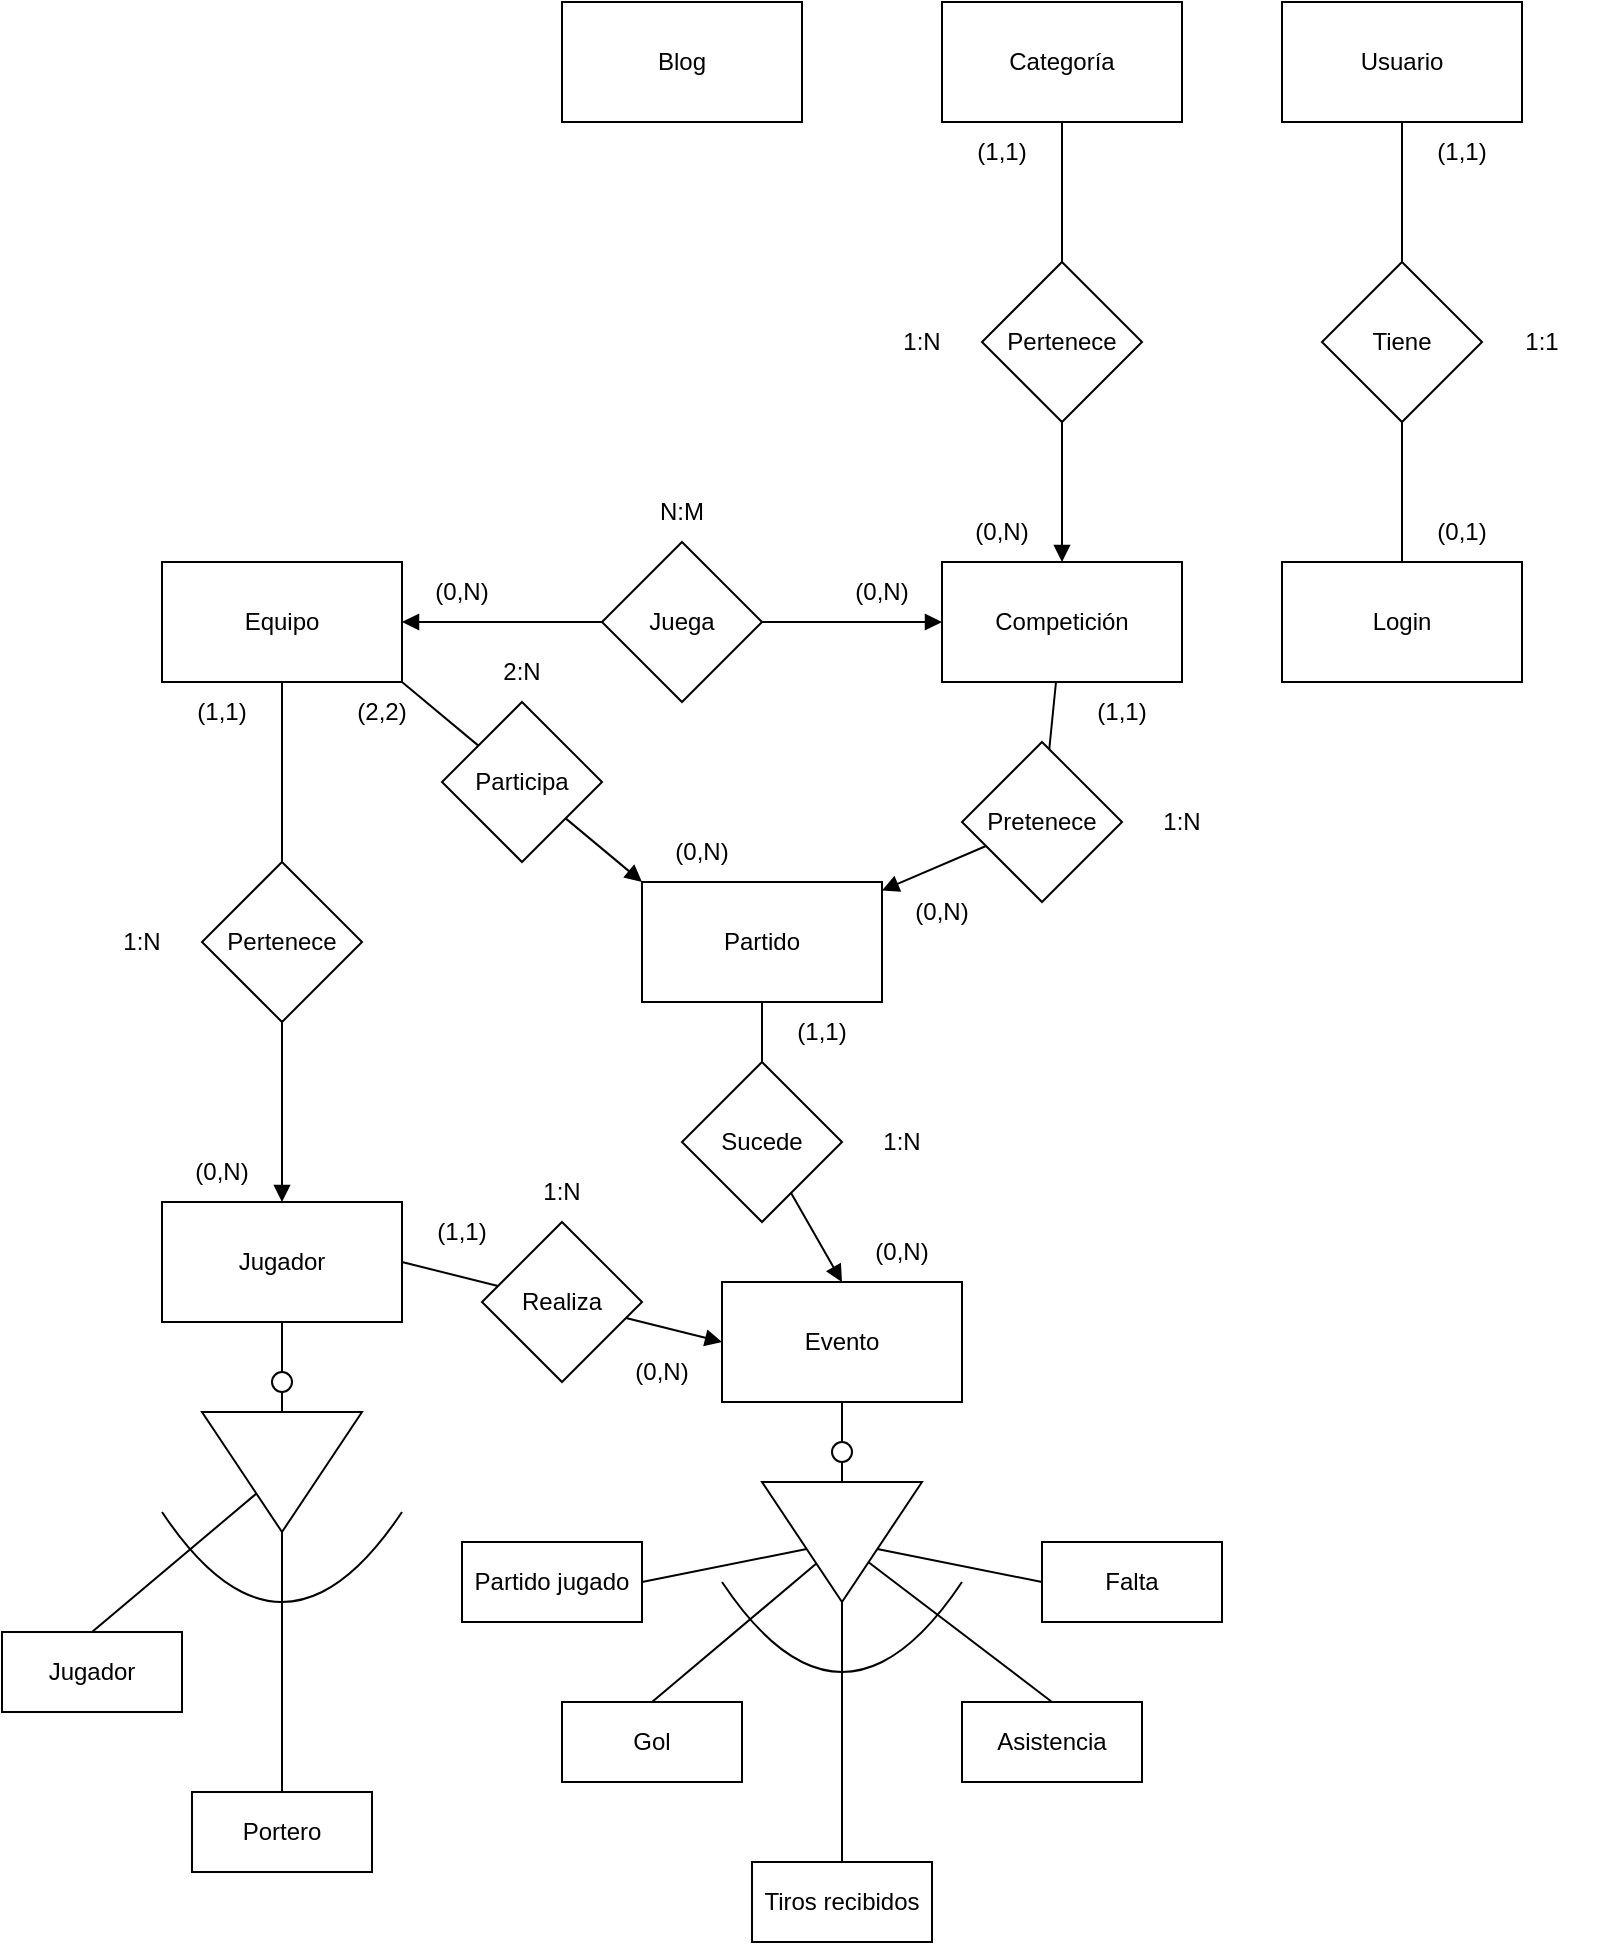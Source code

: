 <mxfile version="24.2.5" type="device">
  <diagram name="Página-1" id="j-1pnS493eY_yhCtEa2N">
    <mxGraphModel dx="1105" dy="763" grid="1" gridSize="10" guides="1" tooltips="1" connect="1" arrows="1" fold="1" page="1" pageScale="1" pageWidth="827" pageHeight="1169" math="0" shadow="0">
      <root>
        <mxCell id="0" />
        <mxCell id="1" parent="0" />
        <mxCell id="wSDQtvBfADdk8U0GYepo-1" value="Competición" style="rounded=0;whiteSpace=wrap;html=1;" parent="1" vertex="1">
          <mxGeometry x="470" y="430" width="120" height="60" as="geometry" />
        </mxCell>
        <mxCell id="wSDQtvBfADdk8U0GYepo-2" value="Categoría" style="rounded=0;whiteSpace=wrap;html=1;" parent="1" vertex="1">
          <mxGeometry x="470" y="150" width="120" height="60" as="geometry" />
        </mxCell>
        <mxCell id="wSDQtvBfADdk8U0GYepo-3" value="Equipo" style="rounded=0;whiteSpace=wrap;html=1;" parent="1" vertex="1">
          <mxGeometry x="80" y="430" width="120" height="60" as="geometry" />
        </mxCell>
        <mxCell id="hrHKTmsS5Yv_HYCeBBAL-15" style="edgeStyle=orthogonalEdgeStyle;rounded=0;orthogonalLoop=1;jettySize=auto;html=1;endArrow=none;endFill=0;" parent="1" source="wSDQtvBfADdk8U0GYepo-4" target="hrHKTmsS5Yv_HYCeBBAL-2" edge="1">
          <mxGeometry relative="1" as="geometry" />
        </mxCell>
        <mxCell id="wSDQtvBfADdk8U0GYepo-4" value="&lt;div&gt;Jugador&lt;/div&gt;" style="rounded=0;whiteSpace=wrap;html=1;" parent="1" vertex="1">
          <mxGeometry x="80" y="750" width="120" height="60" as="geometry" />
        </mxCell>
        <mxCell id="wSDQtvBfADdk8U0GYepo-5" value="&lt;div&gt;Partido&lt;/div&gt;" style="rounded=0;whiteSpace=wrap;html=1;" parent="1" vertex="1">
          <mxGeometry x="320" y="590" width="120" height="60" as="geometry" />
        </mxCell>
        <mxCell id="wSDQtvBfADdk8U0GYepo-6" value="Evento" style="rounded=0;whiteSpace=wrap;html=1;" parent="1" vertex="1">
          <mxGeometry x="360" y="790" width="120" height="60" as="geometry" />
        </mxCell>
        <mxCell id="wSDQtvBfADdk8U0GYepo-7" value="Blog" style="rounded=0;whiteSpace=wrap;html=1;" parent="1" vertex="1">
          <mxGeometry x="280" y="150" width="120" height="60" as="geometry" />
        </mxCell>
        <mxCell id="wSDQtvBfADdk8U0GYepo-8" value="Usuario" style="rounded=0;whiteSpace=wrap;html=1;" parent="1" vertex="1">
          <mxGeometry x="640" y="150" width="120" height="60" as="geometry" />
        </mxCell>
        <mxCell id="wSDQtvBfADdk8U0GYepo-9" value="Pertenece" style="rhombus;whiteSpace=wrap;html=1;" parent="1" vertex="1">
          <mxGeometry x="490" y="280" width="80" height="80" as="geometry" />
        </mxCell>
        <mxCell id="wSDQtvBfADdk8U0GYepo-11" value="Juega" style="rhombus;whiteSpace=wrap;html=1;" parent="1" vertex="1">
          <mxGeometry x="300" y="420" width="80" height="80" as="geometry" />
        </mxCell>
        <mxCell id="wSDQtvBfADdk8U0GYepo-12" value="" style="endArrow=none;html=1;rounded=0;endFill=0;" parent="1" source="wSDQtvBfADdk8U0GYepo-9" target="wSDQtvBfADdk8U0GYepo-2" edge="1">
          <mxGeometry width="50" height="50" relative="1" as="geometry">
            <mxPoint x="390" y="430" as="sourcePoint" />
            <mxPoint x="190" y="200" as="targetPoint" />
          </mxGeometry>
        </mxCell>
        <mxCell id="wSDQtvBfADdk8U0GYepo-15" value="" style="endArrow=block;html=1;rounded=0;endFill=1;" parent="1" source="wSDQtvBfADdk8U0GYepo-9" target="wSDQtvBfADdk8U0GYepo-1" edge="1">
          <mxGeometry width="50" height="50" relative="1" as="geometry">
            <mxPoint x="270" y="140" as="sourcePoint" />
            <mxPoint x="440" y="380" as="targetPoint" />
          </mxGeometry>
        </mxCell>
        <mxCell id="wSDQtvBfADdk8U0GYepo-16" value="" style="endArrow=block;html=1;rounded=0;endFill=1;" parent="1" source="wSDQtvBfADdk8U0GYepo-11" target="wSDQtvBfADdk8U0GYepo-1" edge="1">
          <mxGeometry width="50" height="50" relative="1" as="geometry">
            <mxPoint x="390" y="430" as="sourcePoint" />
            <mxPoint x="440" y="380" as="targetPoint" />
          </mxGeometry>
        </mxCell>
        <mxCell id="wSDQtvBfADdk8U0GYepo-17" value="" style="endArrow=block;html=1;rounded=0;endFill=1;" parent="1" source="wSDQtvBfADdk8U0GYepo-11" target="wSDQtvBfADdk8U0GYepo-3" edge="1">
          <mxGeometry width="50" height="50" relative="1" as="geometry">
            <mxPoint x="390" y="430" as="sourcePoint" />
            <mxPoint x="440" y="380" as="targetPoint" />
          </mxGeometry>
        </mxCell>
        <mxCell id="wSDQtvBfADdk8U0GYepo-19" value="1:N" style="text;html=1;align=center;verticalAlign=middle;whiteSpace=wrap;rounded=0;" parent="1" vertex="1">
          <mxGeometry x="430" y="305" width="60" height="30" as="geometry" />
        </mxCell>
        <mxCell id="wSDQtvBfADdk8U0GYepo-20" value="&lt;div&gt;N:M&lt;/div&gt;" style="text;html=1;align=center;verticalAlign=middle;whiteSpace=wrap;rounded=0;" parent="1" vertex="1">
          <mxGeometry x="310" y="390" width="60" height="30" as="geometry" />
        </mxCell>
        <mxCell id="wSDQtvBfADdk8U0GYepo-21" value="Pertenece" style="rhombus;whiteSpace=wrap;html=1;" parent="1" vertex="1">
          <mxGeometry x="100" y="580" width="80" height="80" as="geometry" />
        </mxCell>
        <mxCell id="wSDQtvBfADdk8U0GYepo-22" value="" style="endArrow=block;html=1;rounded=0;entryX=0.5;entryY=0;entryDx=0;entryDy=0;endFill=1;" parent="1" source="wSDQtvBfADdk8U0GYepo-21" target="wSDQtvBfADdk8U0GYepo-4" edge="1">
          <mxGeometry width="50" height="50" relative="1" as="geometry">
            <mxPoint x="390" y="610" as="sourcePoint" />
            <mxPoint x="440" y="560" as="targetPoint" />
          </mxGeometry>
        </mxCell>
        <mxCell id="wSDQtvBfADdk8U0GYepo-23" value="" style="endArrow=none;html=1;rounded=0;entryX=0.5;entryY=1;entryDx=0;entryDy=0;" parent="1" source="wSDQtvBfADdk8U0GYepo-21" target="wSDQtvBfADdk8U0GYepo-3" edge="1">
          <mxGeometry width="50" height="50" relative="1" as="geometry">
            <mxPoint x="390" y="610" as="sourcePoint" />
            <mxPoint x="440" y="560" as="targetPoint" />
          </mxGeometry>
        </mxCell>
        <mxCell id="wSDQtvBfADdk8U0GYepo-24" value="1:N" style="text;html=1;align=center;verticalAlign=middle;whiteSpace=wrap;rounded=0;" parent="1" vertex="1">
          <mxGeometry x="40" y="605" width="60" height="30" as="geometry" />
        </mxCell>
        <mxCell id="wSDQtvBfADdk8U0GYepo-25" value="Participa" style="rhombus;whiteSpace=wrap;html=1;" parent="1" vertex="1">
          <mxGeometry x="220" y="500" width="80" height="80" as="geometry" />
        </mxCell>
        <mxCell id="wSDQtvBfADdk8U0GYepo-26" value="" style="endArrow=block;html=1;rounded=0;entryX=0;entryY=0;entryDx=0;entryDy=0;endFill=1;" parent="1" source="wSDQtvBfADdk8U0GYepo-25" target="wSDQtvBfADdk8U0GYepo-5" edge="1">
          <mxGeometry width="50" height="50" relative="1" as="geometry">
            <mxPoint x="390" y="560" as="sourcePoint" />
            <mxPoint x="440" y="510" as="targetPoint" />
          </mxGeometry>
        </mxCell>
        <mxCell id="wSDQtvBfADdk8U0GYepo-27" value="" style="endArrow=none;html=1;rounded=0;entryX=1;entryY=1;entryDx=0;entryDy=0;endFill=0;" parent="1" source="wSDQtvBfADdk8U0GYepo-25" target="wSDQtvBfADdk8U0GYepo-3" edge="1">
          <mxGeometry width="50" height="50" relative="1" as="geometry">
            <mxPoint x="350" y="520" as="sourcePoint" />
            <mxPoint x="400" y="470" as="targetPoint" />
          </mxGeometry>
        </mxCell>
        <mxCell id="wSDQtvBfADdk8U0GYepo-28" value="2:N" style="text;html=1;align=center;verticalAlign=middle;whiteSpace=wrap;rounded=0;" parent="1" vertex="1">
          <mxGeometry x="230" y="470" width="60" height="30" as="geometry" />
        </mxCell>
        <mxCell id="wSDQtvBfADdk8U0GYepo-33" value="Sucede" style="rhombus;whiteSpace=wrap;html=1;" parent="1" vertex="1">
          <mxGeometry x="340" y="680" width="80" height="80" as="geometry" />
        </mxCell>
        <mxCell id="wSDQtvBfADdk8U0GYepo-34" value="Realiza" style="rhombus;whiteSpace=wrap;html=1;" parent="1" vertex="1">
          <mxGeometry x="240" y="760" width="80" height="80" as="geometry" />
        </mxCell>
        <mxCell id="wSDQtvBfADdk8U0GYepo-35" value="" style="endArrow=block;html=1;rounded=0;entryX=0;entryY=0.5;entryDx=0;entryDy=0;endFill=1;" parent="1" source="wSDQtvBfADdk8U0GYepo-34" target="wSDQtvBfADdk8U0GYepo-6" edge="1">
          <mxGeometry width="50" height="50" relative="1" as="geometry">
            <mxPoint x="390" y="560" as="sourcePoint" />
            <mxPoint x="440" y="510" as="targetPoint" />
          </mxGeometry>
        </mxCell>
        <mxCell id="wSDQtvBfADdk8U0GYepo-36" value="" style="endArrow=none;html=1;rounded=0;exitX=1;exitY=0.5;exitDx=0;exitDy=0;" parent="1" source="wSDQtvBfADdk8U0GYepo-4" target="wSDQtvBfADdk8U0GYepo-34" edge="1">
          <mxGeometry width="50" height="50" relative="1" as="geometry">
            <mxPoint x="390" y="560" as="sourcePoint" />
            <mxPoint x="440" y="510" as="targetPoint" />
          </mxGeometry>
        </mxCell>
        <mxCell id="wSDQtvBfADdk8U0GYepo-37" value="" style="endArrow=block;html=1;rounded=0;entryX=0.5;entryY=0;entryDx=0;entryDy=0;endFill=1;" parent="1" source="wSDQtvBfADdk8U0GYepo-33" target="wSDQtvBfADdk8U0GYepo-6" edge="1">
          <mxGeometry width="50" height="50" relative="1" as="geometry">
            <mxPoint x="390" y="560" as="sourcePoint" />
            <mxPoint x="440" y="510" as="targetPoint" />
          </mxGeometry>
        </mxCell>
        <mxCell id="wSDQtvBfADdk8U0GYepo-38" value="" style="endArrow=none;html=1;rounded=0;entryX=0.5;entryY=1;entryDx=0;entryDy=0;" parent="1" source="wSDQtvBfADdk8U0GYepo-33" target="wSDQtvBfADdk8U0GYepo-5" edge="1">
          <mxGeometry width="50" height="50" relative="1" as="geometry">
            <mxPoint x="390" y="560" as="sourcePoint" />
            <mxPoint x="440" y="510" as="targetPoint" />
          </mxGeometry>
        </mxCell>
        <mxCell id="caQ9n8z-qlvUyyJy2N5E-3" style="edgeStyle=orthogonalEdgeStyle;rounded=0;orthogonalLoop=1;jettySize=auto;html=1;endArrow=none;endFill=0;" parent="1" source="wSDQtvBfADdk8U0GYepo-39" target="caQ9n8z-qlvUyyJy2N5E-2" edge="1">
          <mxGeometry relative="1" as="geometry" />
        </mxCell>
        <mxCell id="wSDQtvBfADdk8U0GYepo-39" value="" style="triangle;whiteSpace=wrap;html=1;rotation=90;" parent="1" vertex="1">
          <mxGeometry x="390" y="880" width="60" height="80" as="geometry" />
        </mxCell>
        <mxCell id="wSDQtvBfADdk8U0GYepo-40" value="" style="endArrow=none;html=1;rounded=0;entryX=0;entryY=0.5;entryDx=0;entryDy=0;exitX=0.5;exitY=1;exitDx=0;exitDy=0;" parent="1" source="wSDQtvBfADdk8U0GYepo-43" target="wSDQtvBfADdk8U0GYepo-39" edge="1">
          <mxGeometry width="50" height="50" relative="1" as="geometry">
            <mxPoint x="390" y="790" as="sourcePoint" />
            <mxPoint x="440" y="740" as="targetPoint" />
          </mxGeometry>
        </mxCell>
        <mxCell id="wSDQtvBfADdk8U0GYepo-41" value="1:N" style="text;html=1;align=center;verticalAlign=middle;whiteSpace=wrap;rounded=0;" parent="1" vertex="1">
          <mxGeometry x="250" y="730" width="60" height="30" as="geometry" />
        </mxCell>
        <mxCell id="wSDQtvBfADdk8U0GYepo-42" value="1:N" style="text;html=1;align=center;verticalAlign=middle;whiteSpace=wrap;rounded=0;" parent="1" vertex="1">
          <mxGeometry x="420" y="705" width="60" height="30" as="geometry" />
        </mxCell>
        <mxCell id="wSDQtvBfADdk8U0GYepo-44" value="" style="endArrow=none;html=1;rounded=0;entryX=0.5;entryY=0;entryDx=0;entryDy=0;exitX=0.5;exitY=1;exitDx=0;exitDy=0;" parent="1" source="wSDQtvBfADdk8U0GYepo-6" target="wSDQtvBfADdk8U0GYepo-43" edge="1">
          <mxGeometry width="50" height="50" relative="1" as="geometry">
            <mxPoint x="420" y="850" as="sourcePoint" />
            <mxPoint x="420" y="890" as="targetPoint" />
          </mxGeometry>
        </mxCell>
        <mxCell id="wSDQtvBfADdk8U0GYepo-43" value="" style="ellipse;whiteSpace=wrap;html=1;aspect=fixed;" parent="1" vertex="1">
          <mxGeometry x="415" y="870" width="10" height="10" as="geometry" />
        </mxCell>
        <mxCell id="wSDQtvBfADdk8U0GYepo-45" value="Partido jugado" style="rounded=0;whiteSpace=wrap;html=1;" parent="1" vertex="1">
          <mxGeometry x="230" y="920" width="90" height="40" as="geometry" />
        </mxCell>
        <mxCell id="wSDQtvBfADdk8U0GYepo-46" value="Gol" style="rounded=0;whiteSpace=wrap;html=1;" parent="1" vertex="1">
          <mxGeometry x="280" y="1000" width="90" height="40" as="geometry" />
        </mxCell>
        <mxCell id="wSDQtvBfADdk8U0GYepo-47" value="Asistencia" style="rounded=0;whiteSpace=wrap;html=1;" parent="1" vertex="1">
          <mxGeometry x="480" y="1000" width="90" height="40" as="geometry" />
        </mxCell>
        <mxCell id="wSDQtvBfADdk8U0GYepo-48" value="Falta" style="rounded=0;whiteSpace=wrap;html=1;" parent="1" vertex="1">
          <mxGeometry x="520" y="920" width="90" height="40" as="geometry" />
        </mxCell>
        <mxCell id="wSDQtvBfADdk8U0GYepo-49" value="" style="curved=1;endArrow=none;html=1;rounded=0;endFill=0;" parent="1" edge="1">
          <mxGeometry width="50" height="50" relative="1" as="geometry">
            <mxPoint x="360" y="940" as="sourcePoint" />
            <mxPoint x="480" y="940" as="targetPoint" />
            <Array as="points">
              <mxPoint x="380" y="970" />
              <mxPoint x="420" y="990" />
              <mxPoint x="460" y="970" />
            </Array>
          </mxGeometry>
        </mxCell>
        <mxCell id="wSDQtvBfADdk8U0GYepo-50" value="" style="endArrow=none;html=1;rounded=0;exitX=1;exitY=0.5;exitDx=0;exitDy=0;" parent="1" source="wSDQtvBfADdk8U0GYepo-45" target="wSDQtvBfADdk8U0GYepo-39" edge="1">
          <mxGeometry width="50" height="50" relative="1" as="geometry">
            <mxPoint x="390" y="990" as="sourcePoint" />
            <mxPoint x="380" y="960" as="targetPoint" />
          </mxGeometry>
        </mxCell>
        <mxCell id="wSDQtvBfADdk8U0GYepo-51" value="" style="endArrow=none;html=1;rounded=0;exitX=0.5;exitY=0;exitDx=0;exitDy=0;" parent="1" source="wSDQtvBfADdk8U0GYepo-46" target="wSDQtvBfADdk8U0GYepo-39" edge="1">
          <mxGeometry width="50" height="50" relative="1" as="geometry">
            <mxPoint x="390" y="990" as="sourcePoint" />
            <mxPoint x="400" y="980" as="targetPoint" />
          </mxGeometry>
        </mxCell>
        <mxCell id="wSDQtvBfADdk8U0GYepo-52" value="" style="endArrow=none;html=1;rounded=0;exitX=0.5;exitY=0;exitDx=0;exitDy=0;" parent="1" source="wSDQtvBfADdk8U0GYepo-47" target="wSDQtvBfADdk8U0GYepo-39" edge="1">
          <mxGeometry width="50" height="50" relative="1" as="geometry">
            <mxPoint x="390" y="990" as="sourcePoint" />
            <mxPoint x="440" y="940" as="targetPoint" />
          </mxGeometry>
        </mxCell>
        <mxCell id="wSDQtvBfADdk8U0GYepo-53" value="" style="endArrow=none;html=1;rounded=0;exitX=0;exitY=0.5;exitDx=0;exitDy=0;" parent="1" source="wSDQtvBfADdk8U0GYepo-48" target="wSDQtvBfADdk8U0GYepo-39" edge="1">
          <mxGeometry width="50" height="50" relative="1" as="geometry">
            <mxPoint x="390" y="990" as="sourcePoint" />
            <mxPoint x="440" y="940" as="targetPoint" />
          </mxGeometry>
        </mxCell>
        <mxCell id="dUr470J6VGF9MnCjgmfV-1" value="(0,N)" style="text;html=1;align=center;verticalAlign=middle;whiteSpace=wrap;rounded=0;" parent="1" vertex="1">
          <mxGeometry x="410" y="430" width="60" height="30" as="geometry" />
        </mxCell>
        <mxCell id="dUr470J6VGF9MnCjgmfV-2" value="(0,N)" style="text;html=1;align=center;verticalAlign=middle;whiteSpace=wrap;rounded=0;" parent="1" vertex="1">
          <mxGeometry x="200" y="430" width="60" height="30" as="geometry" />
        </mxCell>
        <mxCell id="dUr470J6VGF9MnCjgmfV-3" value="(0,N)" style="text;html=1;align=center;verticalAlign=middle;whiteSpace=wrap;rounded=0;" parent="1" vertex="1">
          <mxGeometry x="470" y="400" width="60" height="30" as="geometry" />
        </mxCell>
        <mxCell id="dUr470J6VGF9MnCjgmfV-4" value="(1,1)" style="text;html=1;align=center;verticalAlign=middle;whiteSpace=wrap;rounded=0;" parent="1" vertex="1">
          <mxGeometry x="470" y="210" width="60" height="30" as="geometry" />
        </mxCell>
        <mxCell id="QA7hFUOrK3iCmuoIGJAD-3" value="(0,N)" style="text;html=1;align=center;verticalAlign=middle;whiteSpace=wrap;rounded=0;" parent="1" vertex="1">
          <mxGeometry x="80" y="720" width="60" height="30" as="geometry" />
        </mxCell>
        <mxCell id="QA7hFUOrK3iCmuoIGJAD-4" value="(0,N)" style="text;html=1;align=center;verticalAlign=middle;whiteSpace=wrap;rounded=0;" parent="1" vertex="1">
          <mxGeometry x="300" y="820" width="60" height="30" as="geometry" />
        </mxCell>
        <mxCell id="QA7hFUOrK3iCmuoIGJAD-5" value="(0,N)" style="text;html=1;align=center;verticalAlign=middle;whiteSpace=wrap;rounded=0;" parent="1" vertex="1">
          <mxGeometry x="420" y="760" width="60" height="30" as="geometry" />
        </mxCell>
        <mxCell id="QA7hFUOrK3iCmuoIGJAD-6" value="(0,N)" style="text;html=1;align=center;verticalAlign=middle;whiteSpace=wrap;rounded=0;" parent="1" vertex="1">
          <mxGeometry x="320" y="560" width="60" height="30" as="geometry" />
        </mxCell>
        <mxCell id="QA7hFUOrK3iCmuoIGJAD-7" value="(1,1)" style="text;html=1;align=center;verticalAlign=middle;whiteSpace=wrap;rounded=0;" parent="1" vertex="1">
          <mxGeometry x="80" y="490" width="60" height="30" as="geometry" />
        </mxCell>
        <mxCell id="QA7hFUOrK3iCmuoIGJAD-8" value="(2,2)" style="text;html=1;align=center;verticalAlign=middle;whiteSpace=wrap;rounded=0;" parent="1" vertex="1">
          <mxGeometry x="160" y="490" width="60" height="30" as="geometry" />
        </mxCell>
        <mxCell id="QA7hFUOrK3iCmuoIGJAD-9" value="(1,1)" style="text;html=1;align=center;verticalAlign=middle;whiteSpace=wrap;rounded=0;" parent="1" vertex="1">
          <mxGeometry x="200" y="750" width="60" height="30" as="geometry" />
        </mxCell>
        <mxCell id="QA7hFUOrK3iCmuoIGJAD-10" value="(1,1)" style="text;html=1;align=center;verticalAlign=middle;whiteSpace=wrap;rounded=0;" parent="1" vertex="1">
          <mxGeometry x="380" y="650" width="60" height="30" as="geometry" />
        </mxCell>
        <mxCell id="caQ9n8z-qlvUyyJy2N5E-2" value="Tiros recibidos" style="rounded=0;whiteSpace=wrap;html=1;" parent="1" vertex="1">
          <mxGeometry x="375" y="1080" width="90" height="40" as="geometry" />
        </mxCell>
        <mxCell id="hrHKTmsS5Yv_HYCeBBAL-1" style="edgeStyle=orthogonalEdgeStyle;rounded=0;orthogonalLoop=1;jettySize=auto;html=1;endArrow=none;endFill=0;" parent="1" source="hrHKTmsS5Yv_HYCeBBAL-2" target="hrHKTmsS5Yv_HYCeBBAL-14" edge="1">
          <mxGeometry relative="1" as="geometry" />
        </mxCell>
        <mxCell id="hrHKTmsS5Yv_HYCeBBAL-2" value="" style="triangle;whiteSpace=wrap;html=1;rotation=90;" parent="1" vertex="1">
          <mxGeometry x="110" y="845" width="60" height="80" as="geometry" />
        </mxCell>
        <mxCell id="hrHKTmsS5Yv_HYCeBBAL-3" value="" style="endArrow=none;html=1;rounded=0;entryX=0;entryY=0.5;entryDx=0;entryDy=0;exitX=0.5;exitY=1;exitDx=0;exitDy=0;" parent="1" source="hrHKTmsS5Yv_HYCeBBAL-4" target="hrHKTmsS5Yv_HYCeBBAL-2" edge="1">
          <mxGeometry width="50" height="50" relative="1" as="geometry">
            <mxPoint x="110" y="755" as="sourcePoint" />
            <mxPoint x="160" y="705" as="targetPoint" />
          </mxGeometry>
        </mxCell>
        <mxCell id="hrHKTmsS5Yv_HYCeBBAL-4" value="" style="ellipse;whiteSpace=wrap;html=1;aspect=fixed;" parent="1" vertex="1">
          <mxGeometry x="135" y="835" width="10" height="10" as="geometry" />
        </mxCell>
        <mxCell id="hrHKTmsS5Yv_HYCeBBAL-6" value="Jugador" style="rounded=0;whiteSpace=wrap;html=1;" parent="1" vertex="1">
          <mxGeometry y="965" width="90" height="40" as="geometry" />
        </mxCell>
        <mxCell id="hrHKTmsS5Yv_HYCeBBAL-9" value="" style="curved=1;endArrow=none;html=1;rounded=0;endFill=0;" parent="1" edge="1">
          <mxGeometry width="50" height="50" relative="1" as="geometry">
            <mxPoint x="80" y="905" as="sourcePoint" />
            <mxPoint x="200" y="905" as="targetPoint" />
            <Array as="points">
              <mxPoint x="100" y="935" />
              <mxPoint x="140" y="955" />
              <mxPoint x="180" y="935" />
            </Array>
          </mxGeometry>
        </mxCell>
        <mxCell id="hrHKTmsS5Yv_HYCeBBAL-11" value="" style="endArrow=none;html=1;rounded=0;exitX=0.5;exitY=0;exitDx=0;exitDy=0;" parent="1" source="hrHKTmsS5Yv_HYCeBBAL-6" target="hrHKTmsS5Yv_HYCeBBAL-2" edge="1">
          <mxGeometry width="50" height="50" relative="1" as="geometry">
            <mxPoint x="110" y="955" as="sourcePoint" />
            <mxPoint x="120" y="945" as="targetPoint" />
          </mxGeometry>
        </mxCell>
        <mxCell id="hrHKTmsS5Yv_HYCeBBAL-14" value="Portero" style="rounded=0;whiteSpace=wrap;html=1;" parent="1" vertex="1">
          <mxGeometry x="95" y="1045" width="90" height="40" as="geometry" />
        </mxCell>
        <mxCell id="jYoymy150psHEMcE4IPV-3" value="Pretenece" style="rhombus;whiteSpace=wrap;html=1;" parent="1" vertex="1">
          <mxGeometry x="480" y="520" width="80" height="80" as="geometry" />
        </mxCell>
        <mxCell id="jYoymy150psHEMcE4IPV-4" value="" style="endArrow=none;html=1;rounded=0;endFill=0;" parent="1" source="jYoymy150psHEMcE4IPV-3" target="wSDQtvBfADdk8U0GYepo-1" edge="1">
          <mxGeometry width="50" height="50" relative="1" as="geometry">
            <mxPoint x="330" y="530" as="sourcePoint" />
            <mxPoint x="380" y="480" as="targetPoint" />
          </mxGeometry>
        </mxCell>
        <mxCell id="jYoymy150psHEMcE4IPV-5" value="" style="endArrow=none;html=1;rounded=0;startArrow=block;startFill=1;" parent="1" source="wSDQtvBfADdk8U0GYepo-5" target="jYoymy150psHEMcE4IPV-3" edge="1">
          <mxGeometry width="50" height="50" relative="1" as="geometry">
            <mxPoint x="330" y="530" as="sourcePoint" />
            <mxPoint x="380" y="480" as="targetPoint" />
          </mxGeometry>
        </mxCell>
        <mxCell id="jYoymy150psHEMcE4IPV-6" value="(0,N)" style="text;html=1;align=center;verticalAlign=middle;whiteSpace=wrap;rounded=0;" parent="1" vertex="1">
          <mxGeometry x="440" y="590" width="60" height="30" as="geometry" />
        </mxCell>
        <mxCell id="jYoymy150psHEMcE4IPV-7" value="(1,1)" style="text;html=1;align=center;verticalAlign=middle;whiteSpace=wrap;rounded=0;" parent="1" vertex="1">
          <mxGeometry x="530" y="490" width="60" height="30" as="geometry" />
        </mxCell>
        <mxCell id="jYoymy150psHEMcE4IPV-8" value="1:N" style="text;html=1;align=center;verticalAlign=middle;whiteSpace=wrap;rounded=0;" parent="1" vertex="1">
          <mxGeometry x="560" y="545" width="60" height="30" as="geometry" />
        </mxCell>
        <mxCell id="jYoymy150psHEMcE4IPV-9" value="Login" style="rounded=0;whiteSpace=wrap;html=1;" parent="1" vertex="1">
          <mxGeometry x="640" y="430" width="120" height="60" as="geometry" />
        </mxCell>
        <mxCell id="jYoymy150psHEMcE4IPV-10" value="Tiene" style="rhombus;whiteSpace=wrap;html=1;" parent="1" vertex="1">
          <mxGeometry x="660" y="280" width="80" height="80" as="geometry" />
        </mxCell>
        <mxCell id="jYoymy150psHEMcE4IPV-11" value="" style="endArrow=none;html=1;rounded=0;" parent="1" source="jYoymy150psHEMcE4IPV-10" target="wSDQtvBfADdk8U0GYepo-8" edge="1">
          <mxGeometry width="50" height="50" relative="1" as="geometry">
            <mxPoint x="890" y="360" as="sourcePoint" />
            <mxPoint x="940" y="310" as="targetPoint" />
          </mxGeometry>
        </mxCell>
        <mxCell id="jYoymy150psHEMcE4IPV-12" value="" style="endArrow=none;html=1;rounded=0;" parent="1" source="jYoymy150psHEMcE4IPV-9" target="jYoymy150psHEMcE4IPV-10" edge="1">
          <mxGeometry width="50" height="50" relative="1" as="geometry">
            <mxPoint x="890" y="380" as="sourcePoint" />
            <mxPoint x="940" y="330" as="targetPoint" />
          </mxGeometry>
        </mxCell>
        <mxCell id="jYoymy150psHEMcE4IPV-13" value="1:1" style="text;html=1;align=center;verticalAlign=middle;whiteSpace=wrap;rounded=0;" parent="1" vertex="1">
          <mxGeometry x="740" y="305" width="60" height="30" as="geometry" />
        </mxCell>
        <mxCell id="jYoymy150psHEMcE4IPV-14" value="(1,1)" style="text;html=1;align=center;verticalAlign=middle;whiteSpace=wrap;rounded=0;" parent="1" vertex="1">
          <mxGeometry x="700" y="210" width="60" height="30" as="geometry" />
        </mxCell>
        <mxCell id="jYoymy150psHEMcE4IPV-15" value="(0,1)" style="text;html=1;align=center;verticalAlign=middle;whiteSpace=wrap;rounded=0;" parent="1" vertex="1">
          <mxGeometry x="700" y="400" width="60" height="30" as="geometry" />
        </mxCell>
      </root>
    </mxGraphModel>
  </diagram>
</mxfile>
